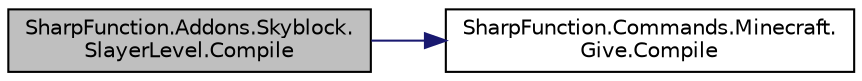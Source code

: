 digraph "SharpFunction.Addons.Skyblock.SlayerLevel.Compile"
{
 // LATEX_PDF_SIZE
  edge [fontname="Helvetica",fontsize="10",labelfontname="Helvetica",labelfontsize="10"];
  node [fontname="Helvetica",fontsize="10",shape=record];
  rankdir="LR";
  Node1 [label="SharpFunction.Addons.Skyblock.\lSlayerLevel.Compile",height=0.2,width=0.4,color="black", fillcolor="grey75", style="filled", fontcolor="black",tooltip="Compiles item into give command"];
  Node1 -> Node2 [color="midnightblue",fontsize="10",style="solid",fontname="Helvetica"];
  Node2 [label="SharpFunction.Commands.Minecraft.\lGive.Compile",height=0.2,width=0.4,color="black", fillcolor="white", style="filled",URL="$class_sharp_function_1_1_commands_1_1_minecraft_1_1_give.html#a202859797255761765c37c63eccecd00",tooltip=" "];
}
